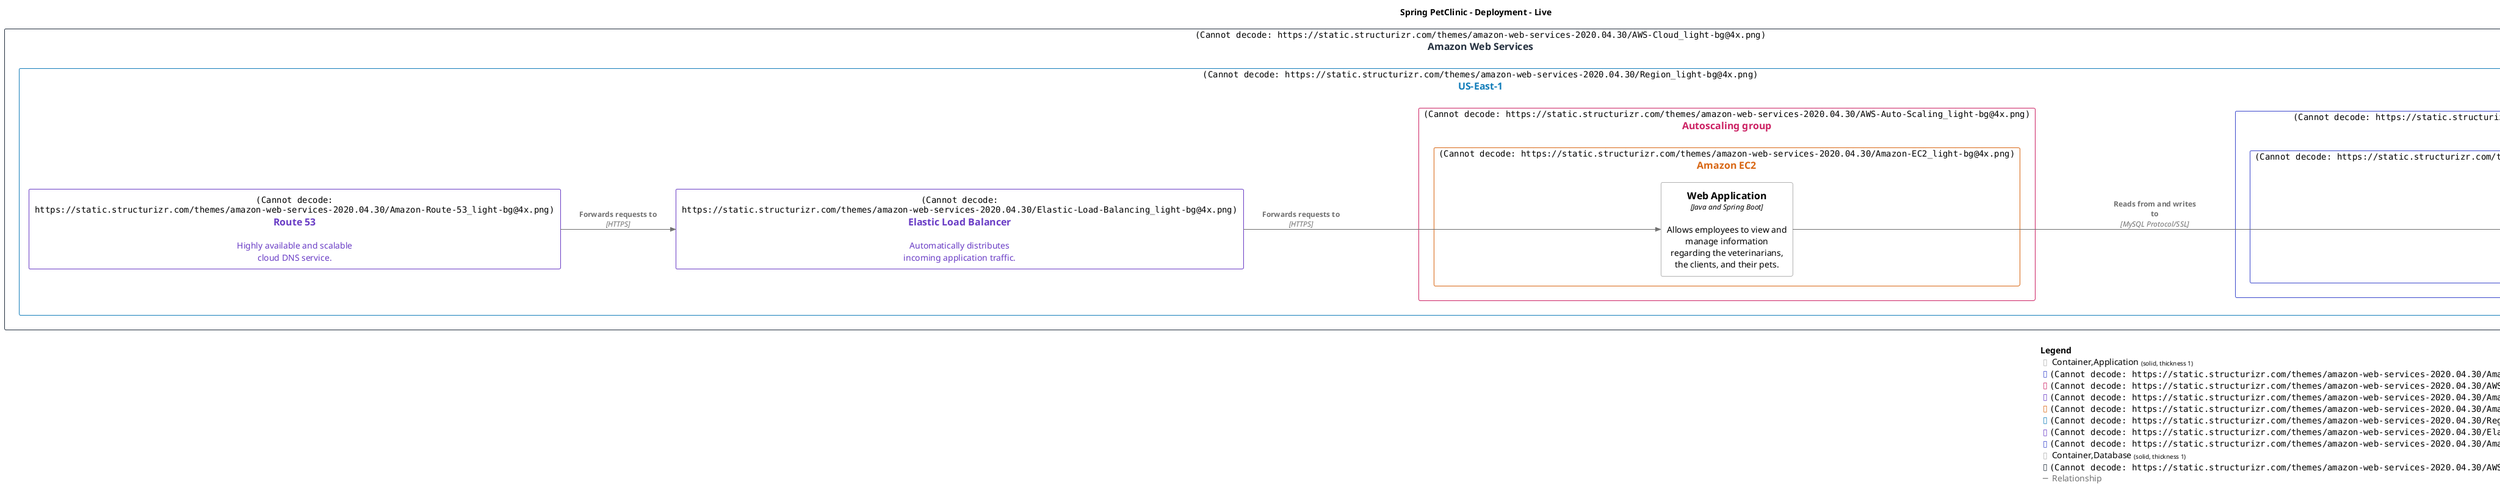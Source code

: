 @startuml
set separator none
title Spring PetClinic - Deployment - Live

left to right direction

!include <C4/C4>
!include <C4/C4_Context>
!include <C4/C4_Container>
!include <C4/C4_Deployment>

AddElementTag("Container,Application", $bgColor="#ffffff", $borderColor="#b2b2b2", $fontColor="#000000", $sprite="", $shadowing="", $borderStyle="solid", $borderThickness="1")
AddElementTag("Amazon Web Services - RDS", $bgColor="#ffffff", $borderColor="#3b48cc", $fontColor="#3b48cc", $sprite="img:https://static.structurizr.com/themes/amazon-web-services-2020.04.30/Amazon-RDS_light-bg@4x.png{scale=0.1}", $shadowing="", $borderStyle="solid", $borderThickness="1")
AddElementTag("Amazon Web Services - Auto Scaling", $bgColor="#ffffff", $borderColor="#cc2264", $fontColor="#cc2264", $sprite="img:https://static.structurizr.com/themes/amazon-web-services-2020.04.30/AWS-Auto-Scaling_light-bg@4x.png{scale=0.1}", $shadowing="", $borderStyle="solid", $borderThickness="1")
AddElementTag("Amazon Web Services - Route 53", $bgColor="#ffffff", $borderColor="#693cc5", $fontColor="#693cc5", $sprite="img:https://static.structurizr.com/themes/amazon-web-services-2020.04.30/Amazon-Route-53_light-bg@4x.png{scale=0.1}", $shadowing="", $borderStyle="solid", $borderThickness="1")
AddElementTag("Amazon Web Services - EC2", $bgColor="#ffffff", $borderColor="#d86613", $fontColor="#d86613", $sprite="img:https://static.structurizr.com/themes/amazon-web-services-2020.04.30/Amazon-EC2_light-bg@4x.png{scale=0.1}", $shadowing="", $borderStyle="solid", $borderThickness="1")
AddElementTag("Amazon Web Services - Region", $bgColor="#ffffff", $borderColor="#147eba", $fontColor="#147eba", $sprite="img:https://static.structurizr.com/themes/amazon-web-services-2020.04.30/Region_light-bg@4x.png{scale=0.21428571428571427}", $shadowing="", $borderStyle="solid", $borderThickness="1")
AddElementTag("Amazon Web Services - Elastic Load Balancing", $bgColor="#ffffff", $borderColor="#693cc5", $fontColor="#693cc5", $sprite="img:https://static.structurizr.com/themes/amazon-web-services-2020.04.30/Elastic-Load-Balancing_light-bg@4x.png{scale=0.1}", $shadowing="", $borderStyle="solid", $borderThickness="1")
AddElementTag("Amazon Web Services - RDS MySQL instance", $bgColor="#ffffff", $borderColor="#3b48cc", $fontColor="#3b48cc", $sprite="img:https://static.structurizr.com/themes/amazon-web-services-2020.04.30/Amazon-RDS_MySQL_instance_light-bg@4x.png{scale=0.15}", $shadowing="", $borderStyle="solid", $borderThickness="1")
AddElementTag("Container,Database", $bgColor="#ffffff", $borderColor="#b2b2b2", $fontColor="#000000", $sprite="", $shadowing="", $borderStyle="solid", $borderThickness="1")
AddElementTag("Amazon Web Services - Cloud", $bgColor="#ffffff", $borderColor="#232f3e", $fontColor="#232f3e", $sprite="img:https://static.structurizr.com/themes/amazon-web-services-2020.04.30/AWS-Cloud_light-bg@4x.png{scale=0.21428571428571427}", $shadowing="", $borderStyle="solid", $borderThickness="1")

AddRelTag("Relationship", $textColor="#707070", $lineColor="#707070", $lineStyle = "")

Deployment_Node(Live.AmazonWebServices, "Amazon Web Services", $type="", $descr="", $tags="Amazon Web Services - Cloud", $link="") {
  Deployment_Node(Live.AmazonWebServices.USEast1, "US-East-1", $type="", $descr="", $tags="Amazon Web Services - Region", $link="") {
    Deployment_Node(Live.AmazonWebServices.USEast1.AmazonRDS, "Amazon RDS", $type="", $descr="", $tags="Amazon Web Services - RDS", $link="") {
      Deployment_Node(Live.AmazonWebServices.USEast1.AmazonRDS.MySQL, "MySQL", $type="", $descr="", $tags="Amazon Web Services - RDS MySQL instance", $link="") {
        ContainerDb(Live.AmazonWebServices.USEast1.AmazonRDS.MySQL.Database_1, "Database", $techn="Relational database schema", $descr="Stores information regarding the veterinarians, the clients, and their pets.", $tags="Container,Database", $link="")
      }

    }

    Deployment_Node(Live.AmazonWebServices.USEast1.Route53, "Route 53", $type="", $descr="Highly available and scalable cloud DNS service.", $tags="Amazon Web Services - Route 53", $link="")
    Deployment_Node(Live.AmazonWebServices.USEast1.ElasticLoadBalancer, "Elastic Load Balancer", $type="", $descr="Automatically distributes incoming application traffic.", $tags="Amazon Web Services - Elastic Load Balancing", $link="")
    Deployment_Node(Live.AmazonWebServices.USEast1.Autoscalinggroup, "Autoscaling group", $type="", $descr="", $tags="Amazon Web Services - Auto Scaling", $link="") {
      Deployment_Node(Live.AmazonWebServices.USEast1.Autoscalinggroup.AmazonEC2, "Amazon EC2", $type="", $descr="", $tags="Amazon Web Services - EC2", $link="") {
        Container(Live.AmazonWebServices.USEast1.Autoscalinggroup.AmazonEC2.WebApplication_1, "Web Application", $techn="Java and Spring Boot", $descr="Allows employees to view and manage information regarding the veterinarians, the clients, and their pets.", $tags="Container,Application", $link="")
      }

    }

  }

}

Rel(Live.AmazonWebServices.USEast1.Autoscalinggroup.AmazonEC2.WebApplication_1, Live.AmazonWebServices.USEast1.AmazonRDS.MySQL.Database_1, "Reads from and writes to", $techn="MySQL Protocol/SSL", $tags="Relationship", $link="")
Rel(Live.AmazonWebServices.USEast1.Route53, Live.AmazonWebServices.USEast1.ElasticLoadBalancer, "Forwards requests to", $techn="HTTPS", $tags="Relationship", $link="")
Rel(Live.AmazonWebServices.USEast1.ElasticLoadBalancer, Live.AmazonWebServices.USEast1.Autoscalinggroup.AmazonEC2.WebApplication_1, "Forwards requests to", $techn="HTTPS", $tags="Relationship", $link="")

SHOW_LEGEND(true)
@enduml